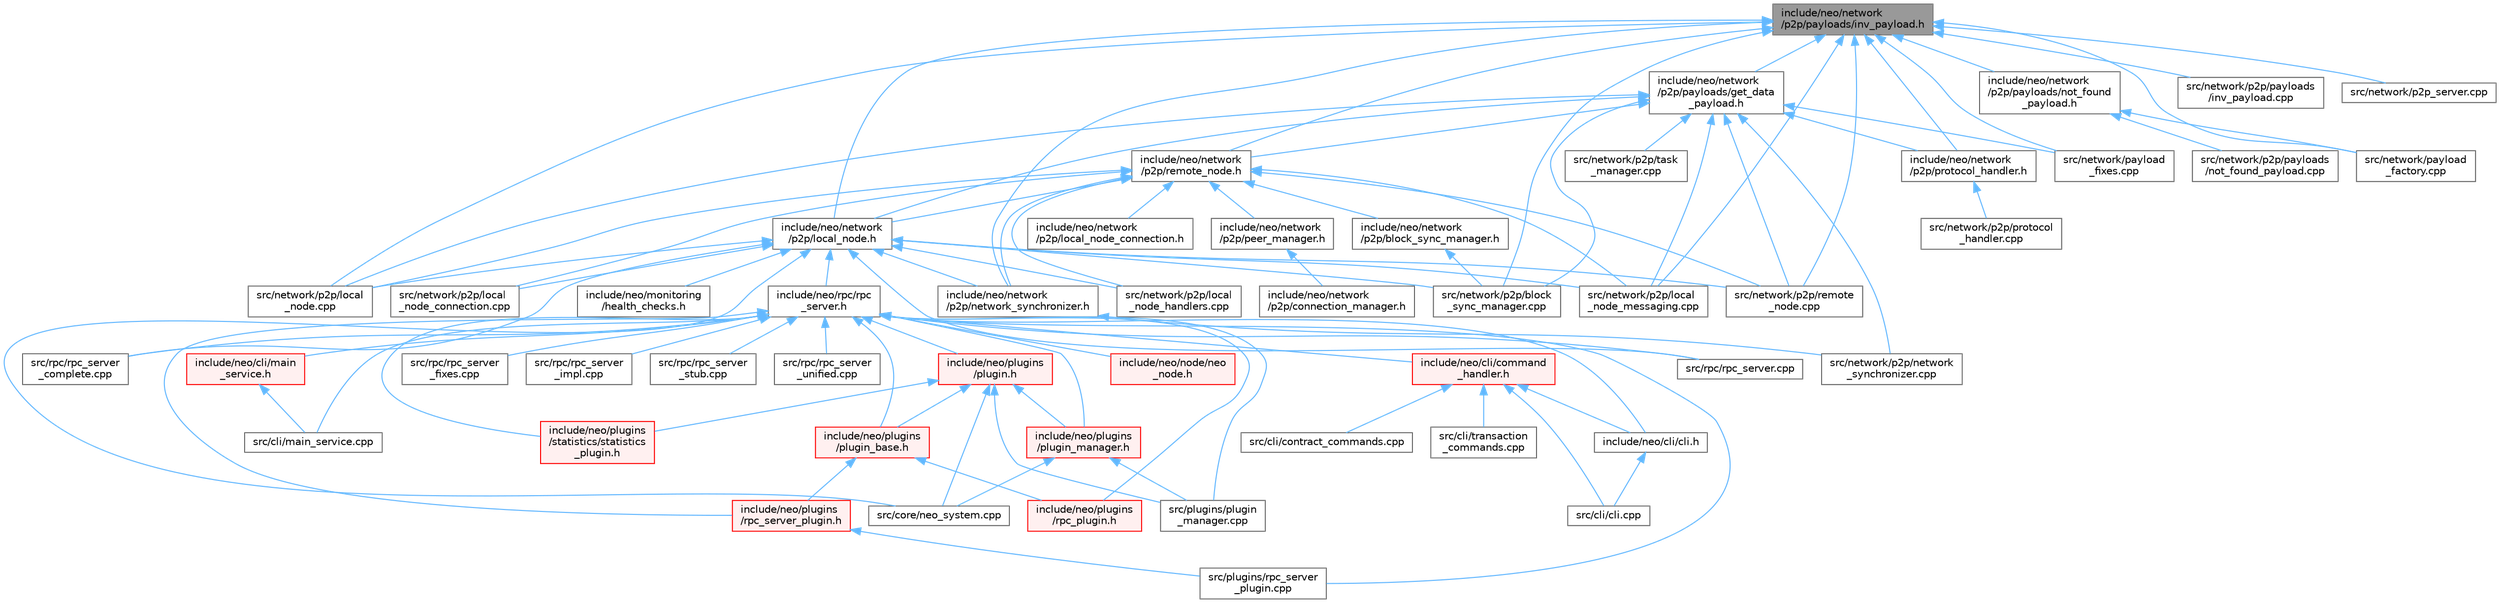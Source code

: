 digraph "include/neo/network/p2p/payloads/inv_payload.h"
{
 // LATEX_PDF_SIZE
  bgcolor="transparent";
  edge [fontname=Helvetica,fontsize=10,labelfontname=Helvetica,labelfontsize=10];
  node [fontname=Helvetica,fontsize=10,shape=box,height=0.2,width=0.4];
  Node1 [id="Node000001",label="include/neo/network\l/p2p/payloads/inv_payload.h",height=0.2,width=0.4,color="gray40", fillcolor="grey60", style="filled", fontcolor="black",tooltip=" "];
  Node1 -> Node2 [id="edge1_Node000001_Node000002",dir="back",color="steelblue1",style="solid",tooltip=" "];
  Node2 [id="Node000002",label="include/neo/network\l/p2p/local_node.h",height=0.2,width=0.4,color="grey40", fillcolor="white", style="filled",URL="$local__node_8h.html",tooltip=" "];
  Node2 -> Node3 [id="edge2_Node000002_Node000003",dir="back",color="steelblue1",style="solid",tooltip=" "];
  Node3 [id="Node000003",label="include/neo/monitoring\l/health_checks.h",height=0.2,width=0.4,color="grey40", fillcolor="white", style="filled",URL="$health__checks_8h.html",tooltip=" "];
  Node2 -> Node4 [id="edge3_Node000002_Node000004",dir="back",color="steelblue1",style="solid",tooltip=" "];
  Node4 [id="Node000004",label="include/neo/network\l/p2p/network_synchronizer.h",height=0.2,width=0.4,color="grey40", fillcolor="white", style="filled",URL="$network__synchronizer_8h.html",tooltip=" "];
  Node4 -> Node5 [id="edge4_Node000004_Node000005",dir="back",color="steelblue1",style="solid",tooltip=" "];
  Node5 [id="Node000005",label="src/network/p2p/network\l_synchronizer.cpp",height=0.2,width=0.4,color="grey40", fillcolor="white", style="filled",URL="$network__synchronizer_8cpp.html",tooltip=" "];
  Node2 -> Node6 [id="edge5_Node000002_Node000006",dir="back",color="steelblue1",style="solid",tooltip=" "];
  Node6 [id="Node000006",label="include/neo/rpc/rpc\l_server.h",height=0.2,width=0.4,color="grey40", fillcolor="white", style="filled",URL="$rpc__server_8h.html",tooltip=" "];
  Node6 -> Node7 [id="edge6_Node000006_Node000007",dir="back",color="steelblue1",style="solid",tooltip=" "];
  Node7 [id="Node000007",label="include/neo/cli/cli.h",height=0.2,width=0.4,color="grey40", fillcolor="white", style="filled",URL="$cli_8h.html",tooltip=" "];
  Node7 -> Node8 [id="edge7_Node000007_Node000008",dir="back",color="steelblue1",style="solid",tooltip=" "];
  Node8 [id="Node000008",label="src/cli/cli.cpp",height=0.2,width=0.4,color="grey40", fillcolor="white", style="filled",URL="$cli_8cpp.html",tooltip=" "];
  Node6 -> Node9 [id="edge8_Node000006_Node000009",dir="back",color="steelblue1",style="solid",tooltip=" "];
  Node9 [id="Node000009",label="include/neo/cli/command\l_handler.h",height=0.2,width=0.4,color="red", fillcolor="#FFF0F0", style="filled",URL="$command__handler_8h.html",tooltip=" "];
  Node9 -> Node7 [id="edge9_Node000009_Node000007",dir="back",color="steelblue1",style="solid",tooltip=" "];
  Node9 -> Node8 [id="edge10_Node000009_Node000008",dir="back",color="steelblue1",style="solid",tooltip=" "];
  Node9 -> Node10 [id="edge11_Node000009_Node000010",dir="back",color="steelblue1",style="solid",tooltip=" "];
  Node10 [id="Node000010",label="src/cli/contract_commands.cpp",height=0.2,width=0.4,color="grey40", fillcolor="white", style="filled",URL="$contract__commands_8cpp.html",tooltip=" "];
  Node9 -> Node11 [id="edge12_Node000009_Node000011",dir="back",color="steelblue1",style="solid",tooltip=" "];
  Node11 [id="Node000011",label="src/cli/transaction\l_commands.cpp",height=0.2,width=0.4,color="grey40", fillcolor="white", style="filled",URL="$transaction__commands_8cpp.html",tooltip=" "];
  Node6 -> Node13 [id="edge13_Node000006_Node000013",dir="back",color="steelblue1",style="solid",tooltip=" "];
  Node13 [id="Node000013",label="include/neo/cli/main\l_service.h",height=0.2,width=0.4,color="red", fillcolor="#FFF0F0", style="filled",URL="$main__service_8h.html",tooltip=" "];
  Node13 -> Node22 [id="edge14_Node000013_Node000022",dir="back",color="steelblue1",style="solid",tooltip=" "];
  Node22 [id="Node000022",label="src/cli/main_service.cpp",height=0.2,width=0.4,color="grey40", fillcolor="white", style="filled",URL="$main__service_8cpp.html",tooltip=" "];
  Node6 -> Node26 [id="edge15_Node000006_Node000026",dir="back",color="steelblue1",style="solid",tooltip=" "];
  Node26 [id="Node000026",label="include/neo/node/neo\l_node.h",height=0.2,width=0.4,color="red", fillcolor="#FFF0F0", style="filled",URL="$neo__node_8h.html",tooltip=" "];
  Node6 -> Node31 [id="edge16_Node000006_Node000031",dir="back",color="steelblue1",style="solid",tooltip=" "];
  Node31 [id="Node000031",label="include/neo/plugins\l/plugin.h",height=0.2,width=0.4,color="red", fillcolor="#FFF0F0", style="filled",URL="$plugins_2plugin_8h.html",tooltip=" "];
  Node31 -> Node32 [id="edge17_Node000031_Node000032",dir="back",color="steelblue1",style="solid",tooltip=" "];
  Node32 [id="Node000032",label="include/neo/plugins\l/plugin_base.h",height=0.2,width=0.4,color="red", fillcolor="#FFF0F0", style="filled",URL="$plugin__base_8h.html",tooltip=" "];
  Node32 -> Node38 [id="edge18_Node000032_Node000038",dir="back",color="steelblue1",style="solid",tooltip=" "];
  Node38 [id="Node000038",label="include/neo/plugins\l/rpc_plugin.h",height=0.2,width=0.4,color="red", fillcolor="#FFF0F0", style="filled",URL="$rpc__plugin_8h.html",tooltip=" "];
  Node32 -> Node40 [id="edge19_Node000032_Node000040",dir="back",color="steelblue1",style="solid",tooltip=" "];
  Node40 [id="Node000040",label="include/neo/plugins\l/rpc_server_plugin.h",height=0.2,width=0.4,color="red", fillcolor="#FFF0F0", style="filled",URL="$rpc__server__plugin_8h.html",tooltip=" "];
  Node40 -> Node41 [id="edge20_Node000040_Node000041",dir="back",color="steelblue1",style="solid",tooltip=" "];
  Node41 [id="Node000041",label="src/plugins/rpc_server\l_plugin.cpp",height=0.2,width=0.4,color="grey40", fillcolor="white", style="filled",URL="$rpc__server__plugin_8cpp.html",tooltip=" "];
  Node31 -> Node49 [id="edge21_Node000031_Node000049",dir="back",color="steelblue1",style="solid",tooltip=" "];
  Node49 [id="Node000049",label="include/neo/plugins\l/plugin_manager.h",height=0.2,width=0.4,color="red", fillcolor="#FFF0F0", style="filled",URL="$plugin__manager_8h.html",tooltip=" "];
  Node49 -> Node51 [id="edge22_Node000049_Node000051",dir="back",color="steelblue1",style="solid",tooltip=" "];
  Node51 [id="Node000051",label="src/core/neo_system.cpp",height=0.2,width=0.4,color="grey40", fillcolor="white", style="filled",URL="$core_2neo__system_8cpp.html",tooltip=" "];
  Node49 -> Node52 [id="edge23_Node000049_Node000052",dir="back",color="steelblue1",style="solid",tooltip=" "];
  Node52 [id="Node000052",label="src/plugins/plugin\l_manager.cpp",height=0.2,width=0.4,color="grey40", fillcolor="white", style="filled",URL="$plugin__manager_8cpp.html",tooltip=" "];
  Node31 -> Node53 [id="edge24_Node000031_Node000053",dir="back",color="steelblue1",style="solid",tooltip=" "];
  Node53 [id="Node000053",label="include/neo/plugins\l/statistics/statistics\l_plugin.h",height=0.2,width=0.4,color="red", fillcolor="#FFF0F0", style="filled",URL="$statistics_2statistics__plugin_8h.html",tooltip=" "];
  Node31 -> Node51 [id="edge25_Node000031_Node000051",dir="back",color="steelblue1",style="solid",tooltip=" "];
  Node31 -> Node52 [id="edge26_Node000031_Node000052",dir="back",color="steelblue1",style="solid",tooltip=" "];
  Node6 -> Node32 [id="edge27_Node000006_Node000032",dir="back",color="steelblue1",style="solid",tooltip=" "];
  Node6 -> Node49 [id="edge28_Node000006_Node000049",dir="back",color="steelblue1",style="solid",tooltip=" "];
  Node6 -> Node38 [id="edge29_Node000006_Node000038",dir="back",color="steelblue1",style="solid",tooltip=" "];
  Node6 -> Node40 [id="edge30_Node000006_Node000040",dir="back",color="steelblue1",style="solid",tooltip=" "];
  Node6 -> Node53 [id="edge31_Node000006_Node000053",dir="back",color="steelblue1",style="solid",tooltip=" "];
  Node6 -> Node22 [id="edge32_Node000006_Node000022",dir="back",color="steelblue1",style="solid",tooltip=" "];
  Node6 -> Node52 [id="edge33_Node000006_Node000052",dir="back",color="steelblue1",style="solid",tooltip=" "];
  Node6 -> Node41 [id="edge34_Node000006_Node000041",dir="back",color="steelblue1",style="solid",tooltip=" "];
  Node6 -> Node57 [id="edge35_Node000006_Node000057",dir="back",color="steelblue1",style="solid",tooltip=" "];
  Node57 [id="Node000057",label="src/rpc/rpc_server.cpp",height=0.2,width=0.4,color="grey40", fillcolor="white", style="filled",URL="$rpc__server_8cpp.html",tooltip=" "];
  Node6 -> Node58 [id="edge36_Node000006_Node000058",dir="back",color="steelblue1",style="solid",tooltip=" "];
  Node58 [id="Node000058",label="src/rpc/rpc_server\l_complete.cpp",height=0.2,width=0.4,color="grey40", fillcolor="white", style="filled",URL="$rpc__server__complete_8cpp.html",tooltip=" "];
  Node6 -> Node59 [id="edge37_Node000006_Node000059",dir="back",color="steelblue1",style="solid",tooltip=" "];
  Node59 [id="Node000059",label="src/rpc/rpc_server\l_fixes.cpp",height=0.2,width=0.4,color="grey40", fillcolor="white", style="filled",URL="$rpc__server__fixes_8cpp.html",tooltip=" "];
  Node6 -> Node60 [id="edge38_Node000006_Node000060",dir="back",color="steelblue1",style="solid",tooltip=" "];
  Node60 [id="Node000060",label="src/rpc/rpc_server\l_impl.cpp",height=0.2,width=0.4,color="grey40", fillcolor="white", style="filled",URL="$rpc__server__impl_8cpp.html",tooltip=" "];
  Node6 -> Node61 [id="edge39_Node000006_Node000061",dir="back",color="steelblue1",style="solid",tooltip=" "];
  Node61 [id="Node000061",label="src/rpc/rpc_server\l_stub.cpp",height=0.2,width=0.4,color="grey40", fillcolor="white", style="filled",URL="$rpc__server__stub_8cpp.html",tooltip=" "];
  Node6 -> Node62 [id="edge40_Node000006_Node000062",dir="back",color="steelblue1",style="solid",tooltip=" "];
  Node62 [id="Node000062",label="src/rpc/rpc_server\l_unified.cpp",height=0.2,width=0.4,color="grey40", fillcolor="white", style="filled",URL="$rpc__server__unified_8cpp.html",tooltip=" "];
  Node2 -> Node51 [id="edge41_Node000002_Node000051",dir="back",color="steelblue1",style="solid",tooltip=" "];
  Node2 -> Node63 [id="edge42_Node000002_Node000063",dir="back",color="steelblue1",style="solid",tooltip=" "];
  Node63 [id="Node000063",label="src/network/p2p/block\l_sync_manager.cpp",height=0.2,width=0.4,color="grey40", fillcolor="white", style="filled",URL="$block__sync__manager_8cpp.html",tooltip=" "];
  Node2 -> Node64 [id="edge43_Node000002_Node000064",dir="back",color="steelblue1",style="solid",tooltip=" "];
  Node64 [id="Node000064",label="src/network/p2p/local\l_node.cpp",height=0.2,width=0.4,color="grey40", fillcolor="white", style="filled",URL="$local__node_8cpp.html",tooltip=" "];
  Node2 -> Node65 [id="edge44_Node000002_Node000065",dir="back",color="steelblue1",style="solid",tooltip=" "];
  Node65 [id="Node000065",label="src/network/p2p/local\l_node_connection.cpp",height=0.2,width=0.4,color="grey40", fillcolor="white", style="filled",URL="$local__node__connection_8cpp.html",tooltip=" "];
  Node2 -> Node66 [id="edge45_Node000002_Node000066",dir="back",color="steelblue1",style="solid",tooltip=" "];
  Node66 [id="Node000066",label="src/network/p2p/local\l_node_handlers.cpp",height=0.2,width=0.4,color="grey40", fillcolor="white", style="filled",URL="$local__node__handlers_8cpp.html",tooltip=" "];
  Node2 -> Node67 [id="edge46_Node000002_Node000067",dir="back",color="steelblue1",style="solid",tooltip=" "];
  Node67 [id="Node000067",label="src/network/p2p/local\l_node_messaging.cpp",height=0.2,width=0.4,color="grey40", fillcolor="white", style="filled",URL="$local__node__messaging_8cpp.html",tooltip=" "];
  Node2 -> Node68 [id="edge47_Node000002_Node000068",dir="back",color="steelblue1",style="solid",tooltip=" "];
  Node68 [id="Node000068",label="src/network/p2p/remote\l_node.cpp",height=0.2,width=0.4,color="grey40", fillcolor="white", style="filled",URL="$remote__node_8cpp.html",tooltip=" "];
  Node2 -> Node57 [id="edge48_Node000002_Node000057",dir="back",color="steelblue1",style="solid",tooltip=" "];
  Node2 -> Node58 [id="edge49_Node000002_Node000058",dir="back",color="steelblue1",style="solid",tooltip=" "];
  Node1 -> Node4 [id="edge50_Node000001_Node000004",dir="back",color="steelblue1",style="solid",tooltip=" "];
  Node1 -> Node69 [id="edge51_Node000001_Node000069",dir="back",color="steelblue1",style="solid",tooltip=" "];
  Node69 [id="Node000069",label="include/neo/network\l/p2p/payloads/get_data\l_payload.h",height=0.2,width=0.4,color="grey40", fillcolor="white", style="filled",URL="$get__data__payload_8h.html",tooltip=" "];
  Node69 -> Node2 [id="edge52_Node000069_Node000002",dir="back",color="steelblue1",style="solid",tooltip=" "];
  Node69 -> Node70 [id="edge53_Node000069_Node000070",dir="back",color="steelblue1",style="solid",tooltip=" "];
  Node70 [id="Node000070",label="include/neo/network\l/p2p/protocol_handler.h",height=0.2,width=0.4,color="grey40", fillcolor="white", style="filled",URL="$protocol__handler_8h.html",tooltip=" "];
  Node70 -> Node71 [id="edge54_Node000070_Node000071",dir="back",color="steelblue1",style="solid",tooltip=" "];
  Node71 [id="Node000071",label="src/network/p2p/protocol\l_handler.cpp",height=0.2,width=0.4,color="grey40", fillcolor="white", style="filled",URL="$protocol__handler_8cpp.html",tooltip=" "];
  Node69 -> Node72 [id="edge55_Node000069_Node000072",dir="back",color="steelblue1",style="solid",tooltip=" "];
  Node72 [id="Node000072",label="include/neo/network\l/p2p/remote_node.h",height=0.2,width=0.4,color="grey40", fillcolor="white", style="filled",URL="$remote__node_8h.html",tooltip=" "];
  Node72 -> Node73 [id="edge56_Node000072_Node000073",dir="back",color="steelblue1",style="solid",tooltip=" "];
  Node73 [id="Node000073",label="include/neo/network\l/p2p/block_sync_manager.h",height=0.2,width=0.4,color="grey40", fillcolor="white", style="filled",URL="$block__sync__manager_8h.html",tooltip=" "];
  Node73 -> Node63 [id="edge57_Node000073_Node000063",dir="back",color="steelblue1",style="solid",tooltip=" "];
  Node72 -> Node2 [id="edge58_Node000072_Node000002",dir="back",color="steelblue1",style="solid",tooltip=" "];
  Node72 -> Node74 [id="edge59_Node000072_Node000074",dir="back",color="steelblue1",style="solid",tooltip=" "];
  Node74 [id="Node000074",label="include/neo/network\l/p2p/local_node_connection.h",height=0.2,width=0.4,color="grey40", fillcolor="white", style="filled",URL="$local__node__connection_8h.html",tooltip=" "];
  Node72 -> Node4 [id="edge60_Node000072_Node000004",dir="back",color="steelblue1",style="solid",tooltip=" "];
  Node72 -> Node75 [id="edge61_Node000072_Node000075",dir="back",color="steelblue1",style="solid",tooltip=" "];
  Node75 [id="Node000075",label="include/neo/network\l/p2p/peer_manager.h",height=0.2,width=0.4,color="grey40", fillcolor="white", style="filled",URL="$peer__manager_8h.html",tooltip=" "];
  Node75 -> Node76 [id="edge62_Node000075_Node000076",dir="back",color="steelblue1",style="solid",tooltip=" "];
  Node76 [id="Node000076",label="include/neo/network\l/p2p/connection_manager.h",height=0.2,width=0.4,color="grey40", fillcolor="white", style="filled",URL="$p2p_2connection__manager_8h.html",tooltip=" "];
  Node72 -> Node64 [id="edge63_Node000072_Node000064",dir="back",color="steelblue1",style="solid",tooltip=" "];
  Node72 -> Node65 [id="edge64_Node000072_Node000065",dir="back",color="steelblue1",style="solid",tooltip=" "];
  Node72 -> Node66 [id="edge65_Node000072_Node000066",dir="back",color="steelblue1",style="solid",tooltip=" "];
  Node72 -> Node67 [id="edge66_Node000072_Node000067",dir="back",color="steelblue1",style="solid",tooltip=" "];
  Node72 -> Node68 [id="edge67_Node000072_Node000068",dir="back",color="steelblue1",style="solid",tooltip=" "];
  Node69 -> Node63 [id="edge68_Node000069_Node000063",dir="back",color="steelblue1",style="solid",tooltip=" "];
  Node69 -> Node64 [id="edge69_Node000069_Node000064",dir="back",color="steelblue1",style="solid",tooltip=" "];
  Node69 -> Node67 [id="edge70_Node000069_Node000067",dir="back",color="steelblue1",style="solid",tooltip=" "];
  Node69 -> Node5 [id="edge71_Node000069_Node000005",dir="back",color="steelblue1",style="solid",tooltip=" "];
  Node69 -> Node68 [id="edge72_Node000069_Node000068",dir="back",color="steelblue1",style="solid",tooltip=" "];
  Node69 -> Node77 [id="edge73_Node000069_Node000077",dir="back",color="steelblue1",style="solid",tooltip=" "];
  Node77 [id="Node000077",label="src/network/p2p/task\l_manager.cpp",height=0.2,width=0.4,color="grey40", fillcolor="white", style="filled",URL="$task__manager_8cpp.html",tooltip=" "];
  Node69 -> Node78 [id="edge74_Node000069_Node000078",dir="back",color="steelblue1",style="solid",tooltip=" "];
  Node78 [id="Node000078",label="src/network/payload\l_fixes.cpp",height=0.2,width=0.4,color="grey40", fillcolor="white", style="filled",URL="$payload__fixes_8cpp.html",tooltip=" "];
  Node1 -> Node79 [id="edge75_Node000001_Node000079",dir="back",color="steelblue1",style="solid",tooltip=" "];
  Node79 [id="Node000079",label="include/neo/network\l/p2p/payloads/not_found\l_payload.h",height=0.2,width=0.4,color="grey40", fillcolor="white", style="filled",URL="$not__found__payload_8h.html",tooltip=" "];
  Node79 -> Node80 [id="edge76_Node000079_Node000080",dir="back",color="steelblue1",style="solid",tooltip=" "];
  Node80 [id="Node000080",label="src/network/p2p/payloads\l/not_found_payload.cpp",height=0.2,width=0.4,color="grey40", fillcolor="white", style="filled",URL="$not__found__payload_8cpp.html",tooltip=" "];
  Node79 -> Node81 [id="edge77_Node000079_Node000081",dir="back",color="steelblue1",style="solid",tooltip=" "];
  Node81 [id="Node000081",label="src/network/payload\l_factory.cpp",height=0.2,width=0.4,color="grey40", fillcolor="white", style="filled",URL="$payload__factory_8cpp.html",tooltip=" "];
  Node1 -> Node70 [id="edge78_Node000001_Node000070",dir="back",color="steelblue1",style="solid",tooltip=" "];
  Node1 -> Node72 [id="edge79_Node000001_Node000072",dir="back",color="steelblue1",style="solid",tooltip=" "];
  Node1 -> Node63 [id="edge80_Node000001_Node000063",dir="back",color="steelblue1",style="solid",tooltip=" "];
  Node1 -> Node64 [id="edge81_Node000001_Node000064",dir="back",color="steelblue1",style="solid",tooltip=" "];
  Node1 -> Node67 [id="edge82_Node000001_Node000067",dir="back",color="steelblue1",style="solid",tooltip=" "];
  Node1 -> Node82 [id="edge83_Node000001_Node000082",dir="back",color="steelblue1",style="solid",tooltip=" "];
  Node82 [id="Node000082",label="src/network/p2p/payloads\l/inv_payload.cpp",height=0.2,width=0.4,color="grey40", fillcolor="white", style="filled",URL="$inv__payload_8cpp.html",tooltip=" "];
  Node1 -> Node68 [id="edge84_Node000001_Node000068",dir="back",color="steelblue1",style="solid",tooltip=" "];
  Node1 -> Node83 [id="edge85_Node000001_Node000083",dir="back",color="steelblue1",style="solid",tooltip=" "];
  Node83 [id="Node000083",label="src/network/p2p_server.cpp",height=0.2,width=0.4,color="grey40", fillcolor="white", style="filled",URL="$p2p__server_8cpp.html",tooltip=" "];
  Node1 -> Node81 [id="edge86_Node000001_Node000081",dir="back",color="steelblue1",style="solid",tooltip=" "];
  Node1 -> Node78 [id="edge87_Node000001_Node000078",dir="back",color="steelblue1",style="solid",tooltip=" "];
}
